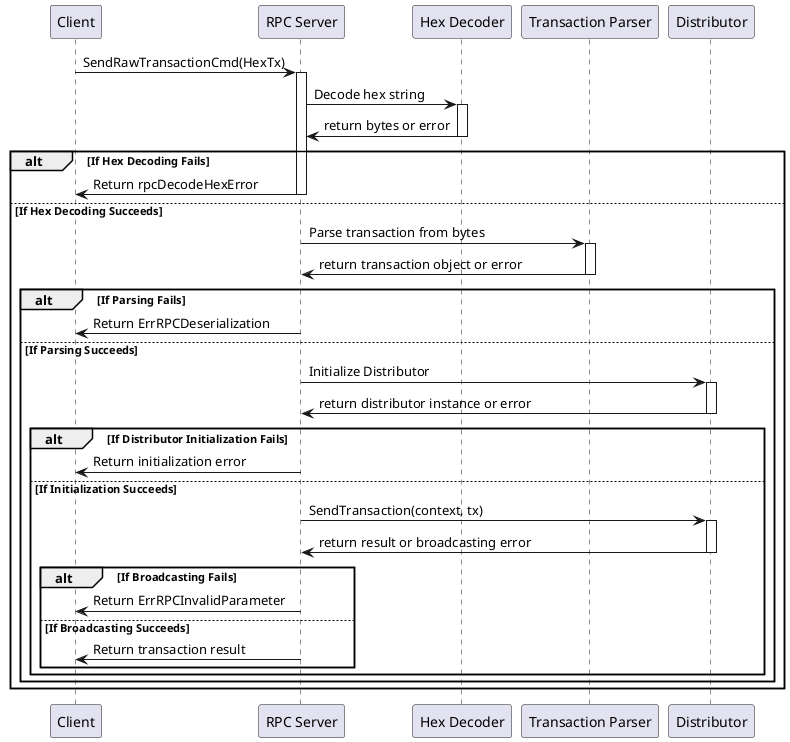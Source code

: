 @startuml
participant Client
participant "RPC Server" as RPC
participant "Hex Decoder" as Decoder
participant "Transaction Parser" as Parser
participant "Distributor" as Distributor

Client -> RPC : SendRawTransactionCmd(HexTx)
activate RPC

RPC -> Decoder : Decode hex string
activate Decoder
Decoder -> RPC : return bytes or error
deactivate Decoder

alt If Hex Decoding Fails
    RPC -> Client : Return rpcDecodeHexError
    deactivate RPC
else If Hex Decoding Succeeds
    RPC -> Parser : Parse transaction from bytes
    activate Parser
    Parser -> RPC : return transaction object or error
    deactivate Parser

    alt If Parsing Fails
        RPC -> Client : Return ErrRPCDeserialization
        deactivate RPC
    else If Parsing Succeeds
        RPC -> Distributor : Initialize Distributor
        activate Distributor
        Distributor -> RPC : return distributor instance or error
        deactivate Distributor

        alt If Distributor Initialization Fails
            RPC -> Client : Return initialization error
            deactivate RPC
        else If Initialization Succeeds
            RPC -> Distributor : SendTransaction(context, tx)
            activate Distributor
            Distributor -> RPC : return result or broadcasting error
            deactivate Distributor

            alt If Broadcasting Fails
                RPC -> Client : Return ErrRPCInvalidParameter
                deactivate RPC
            else If Broadcasting Succeeds
                RPC -> Client : Return transaction result
                deactivate RPC
            end
        end
    end
end

@enduml
